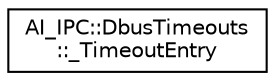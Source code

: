 digraph "Graphical Class Hierarchy"
{
 // LATEX_PDF_SIZE
  edge [fontname="Helvetica",fontsize="10",labelfontname="Helvetica",labelfontsize="10"];
  node [fontname="Helvetica",fontsize="10",shape=record];
  rankdir="LR";
  Node0 [label="AI_IPC::DbusTimeouts\l::_TimeoutEntry",height=0.2,width=0.4,color="black", fillcolor="white", style="filled",URL="$structAI__IPC_1_1DbusTimeouts_1_1__TimeoutEntry.html",tooltip=" "];
}
